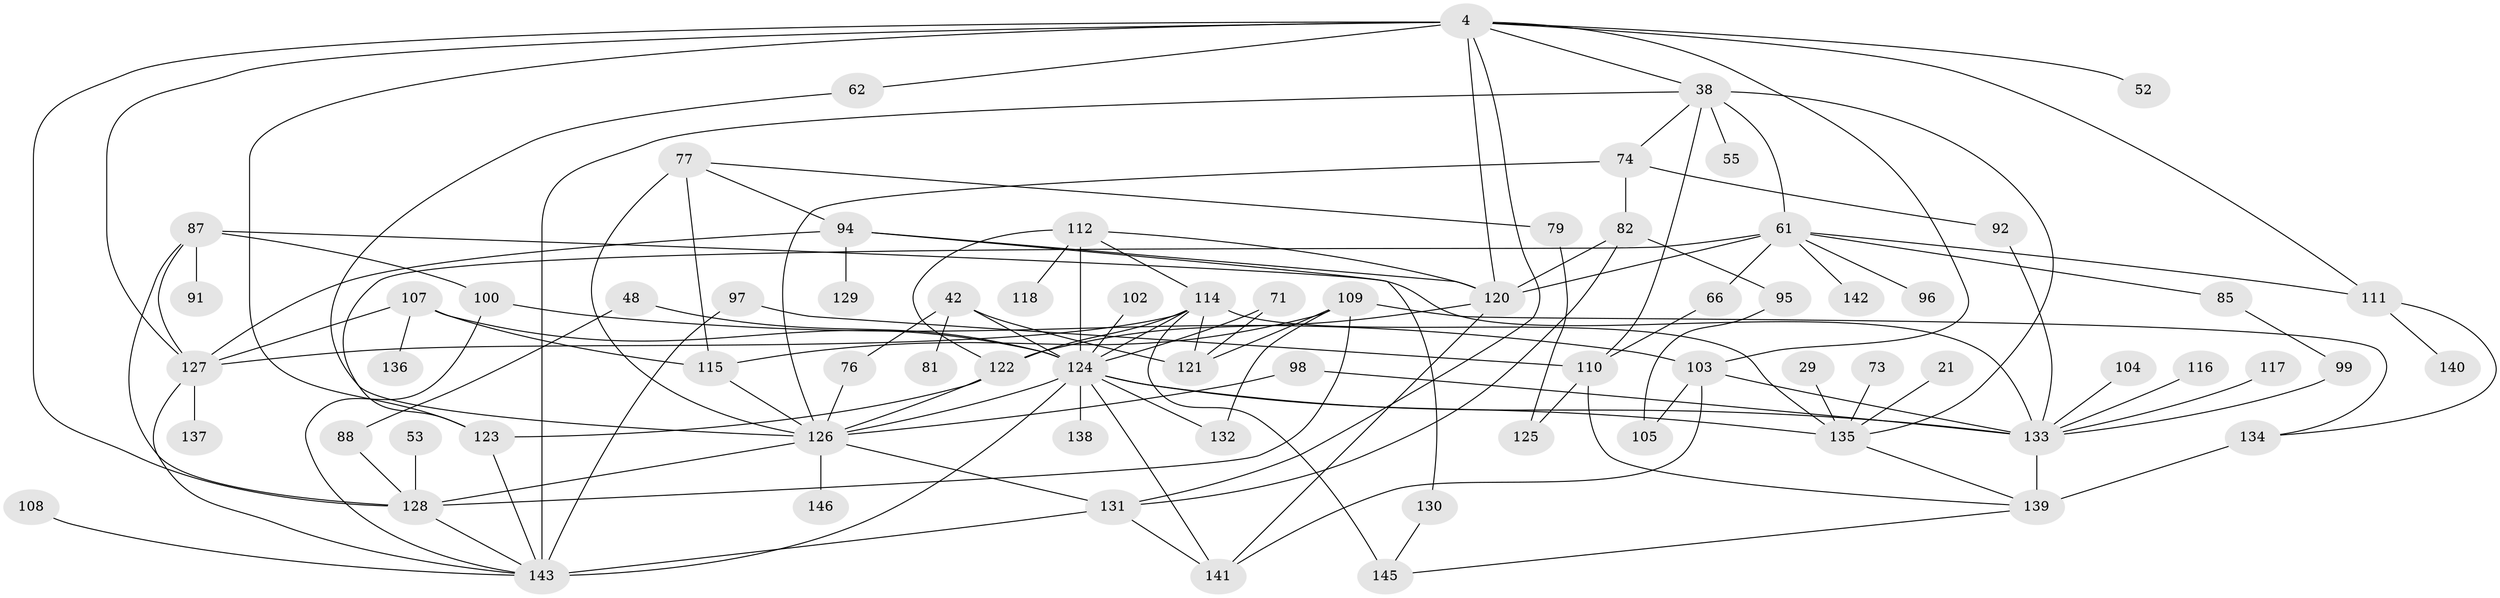 // original degree distribution, {6: 0.0273972602739726, 8: 0.0273972602739726, 7: 0.0273972602739726, 5: 0.08904109589041095, 3: 0.2054794520547945, 4: 0.1506849315068493, 1: 0.19863013698630136, 2: 0.273972602739726}
// Generated by graph-tools (version 1.1) at 2025/45/03/04/25 21:45:48]
// undirected, 73 vertices, 127 edges
graph export_dot {
graph [start="1"]
  node [color=gray90,style=filled];
  4 [super="+1"];
  21;
  29;
  38 [super="+26+33"];
  42;
  48;
  52;
  53;
  55;
  61 [super="+40"];
  62;
  66;
  71;
  73;
  74;
  76;
  77 [super="+54"];
  79;
  81;
  82;
  85;
  87 [super="+64"];
  88;
  91;
  92;
  94 [super="+65"];
  95;
  96;
  97 [super="+68"];
  98;
  99;
  100;
  102;
  103 [super="+13+24"];
  104;
  105;
  107;
  108;
  109;
  110 [super="+39+69"];
  111 [super="+28"];
  112 [super="+49+31"];
  114 [super="+41+60+84+57"];
  115 [super="+27+30"];
  116;
  117;
  118;
  120 [super="+44+8+50"];
  121;
  122 [super="+113+119"];
  123 [super="+12"];
  124 [super="+58+93"];
  125;
  126 [super="+19"];
  127 [super="+9+47"];
  128 [super="+2"];
  129;
  130;
  131 [super="+23"];
  132 [super="+25"];
  133 [super="+59+18"];
  134;
  135 [super="+89+56"];
  136;
  137;
  138;
  139 [super="+63+37"];
  140;
  141;
  142;
  143 [super="+90+106"];
  145 [super="+86+144"];
  146;
  4 -- 52;
  4 -- 62;
  4 -- 38;
  4 -- 127;
  4 -- 103;
  4 -- 128 [weight=2];
  4 -- 131;
  4 -- 123;
  4 -- 111;
  4 -- 120;
  21 -- 135;
  29 -- 135;
  38 -- 55;
  38 -- 74;
  38 -- 61 [weight=2];
  38 -- 135 [weight=2];
  38 -- 110;
  38 -- 143 [weight=2];
  42 -- 76;
  42 -- 81;
  42 -- 121;
  42 -- 124;
  48 -- 88;
  48 -- 124;
  53 -- 128;
  61 -- 96;
  61 -- 66;
  61 -- 142;
  61 -- 111;
  61 -- 85;
  61 -- 123;
  61 -- 120;
  62 -- 126;
  66 -- 110;
  71 -- 121;
  71 -- 124;
  73 -- 135;
  74 -- 92;
  74 -- 82;
  74 -- 126;
  76 -- 126;
  77 -- 126;
  77 -- 79;
  77 -- 115 [weight=2];
  77 -- 94;
  79 -- 125;
  82 -- 95;
  82 -- 131;
  82 -- 120;
  85 -- 99;
  87 -- 91;
  87 -- 128;
  87 -- 100;
  87 -- 133;
  87 -- 127;
  88 -- 128;
  92 -- 133;
  94 -- 129;
  94 -- 130;
  94 -- 127;
  94 -- 120;
  95 -- 105;
  97 -- 110;
  97 -- 143;
  98 -- 126;
  98 -- 133;
  99 -- 133;
  100 -- 103;
  100 -- 143;
  102 -- 124;
  103 -- 105;
  103 -- 141;
  103 -- 133;
  104 -- 133;
  107 -- 136;
  107 -- 127;
  107 -- 115;
  107 -- 124;
  108 -- 143;
  109 -- 128;
  109 -- 121;
  109 -- 134;
  109 -- 115;
  109 -- 132;
  110 -- 125;
  110 -- 139;
  111 -- 140;
  111 -- 134;
  112 -- 120;
  112 -- 118;
  112 -- 114;
  112 -- 124;
  112 -- 122;
  114 -- 121;
  114 -- 124;
  114 -- 127 [weight=2];
  114 -- 145 [weight=2];
  114 -- 135;
  114 -- 122;
  115 -- 126 [weight=2];
  116 -- 133;
  117 -- 133;
  120 -- 141;
  120 -- 122;
  122 -- 123;
  122 -- 126;
  123 -- 143;
  124 -- 126 [weight=3];
  124 -- 138;
  124 -- 132;
  124 -- 135 [weight=3];
  124 -- 133 [weight=2];
  124 -- 141;
  124 -- 143 [weight=3];
  126 -- 131;
  126 -- 128 [weight=2];
  126 -- 146;
  127 -- 137;
  127 -- 143;
  128 -- 143;
  130 -- 145;
  131 -- 141;
  131 -- 143;
  133 -- 139 [weight=2];
  134 -- 139 [weight=2];
  135 -- 139;
  139 -- 145;
}
